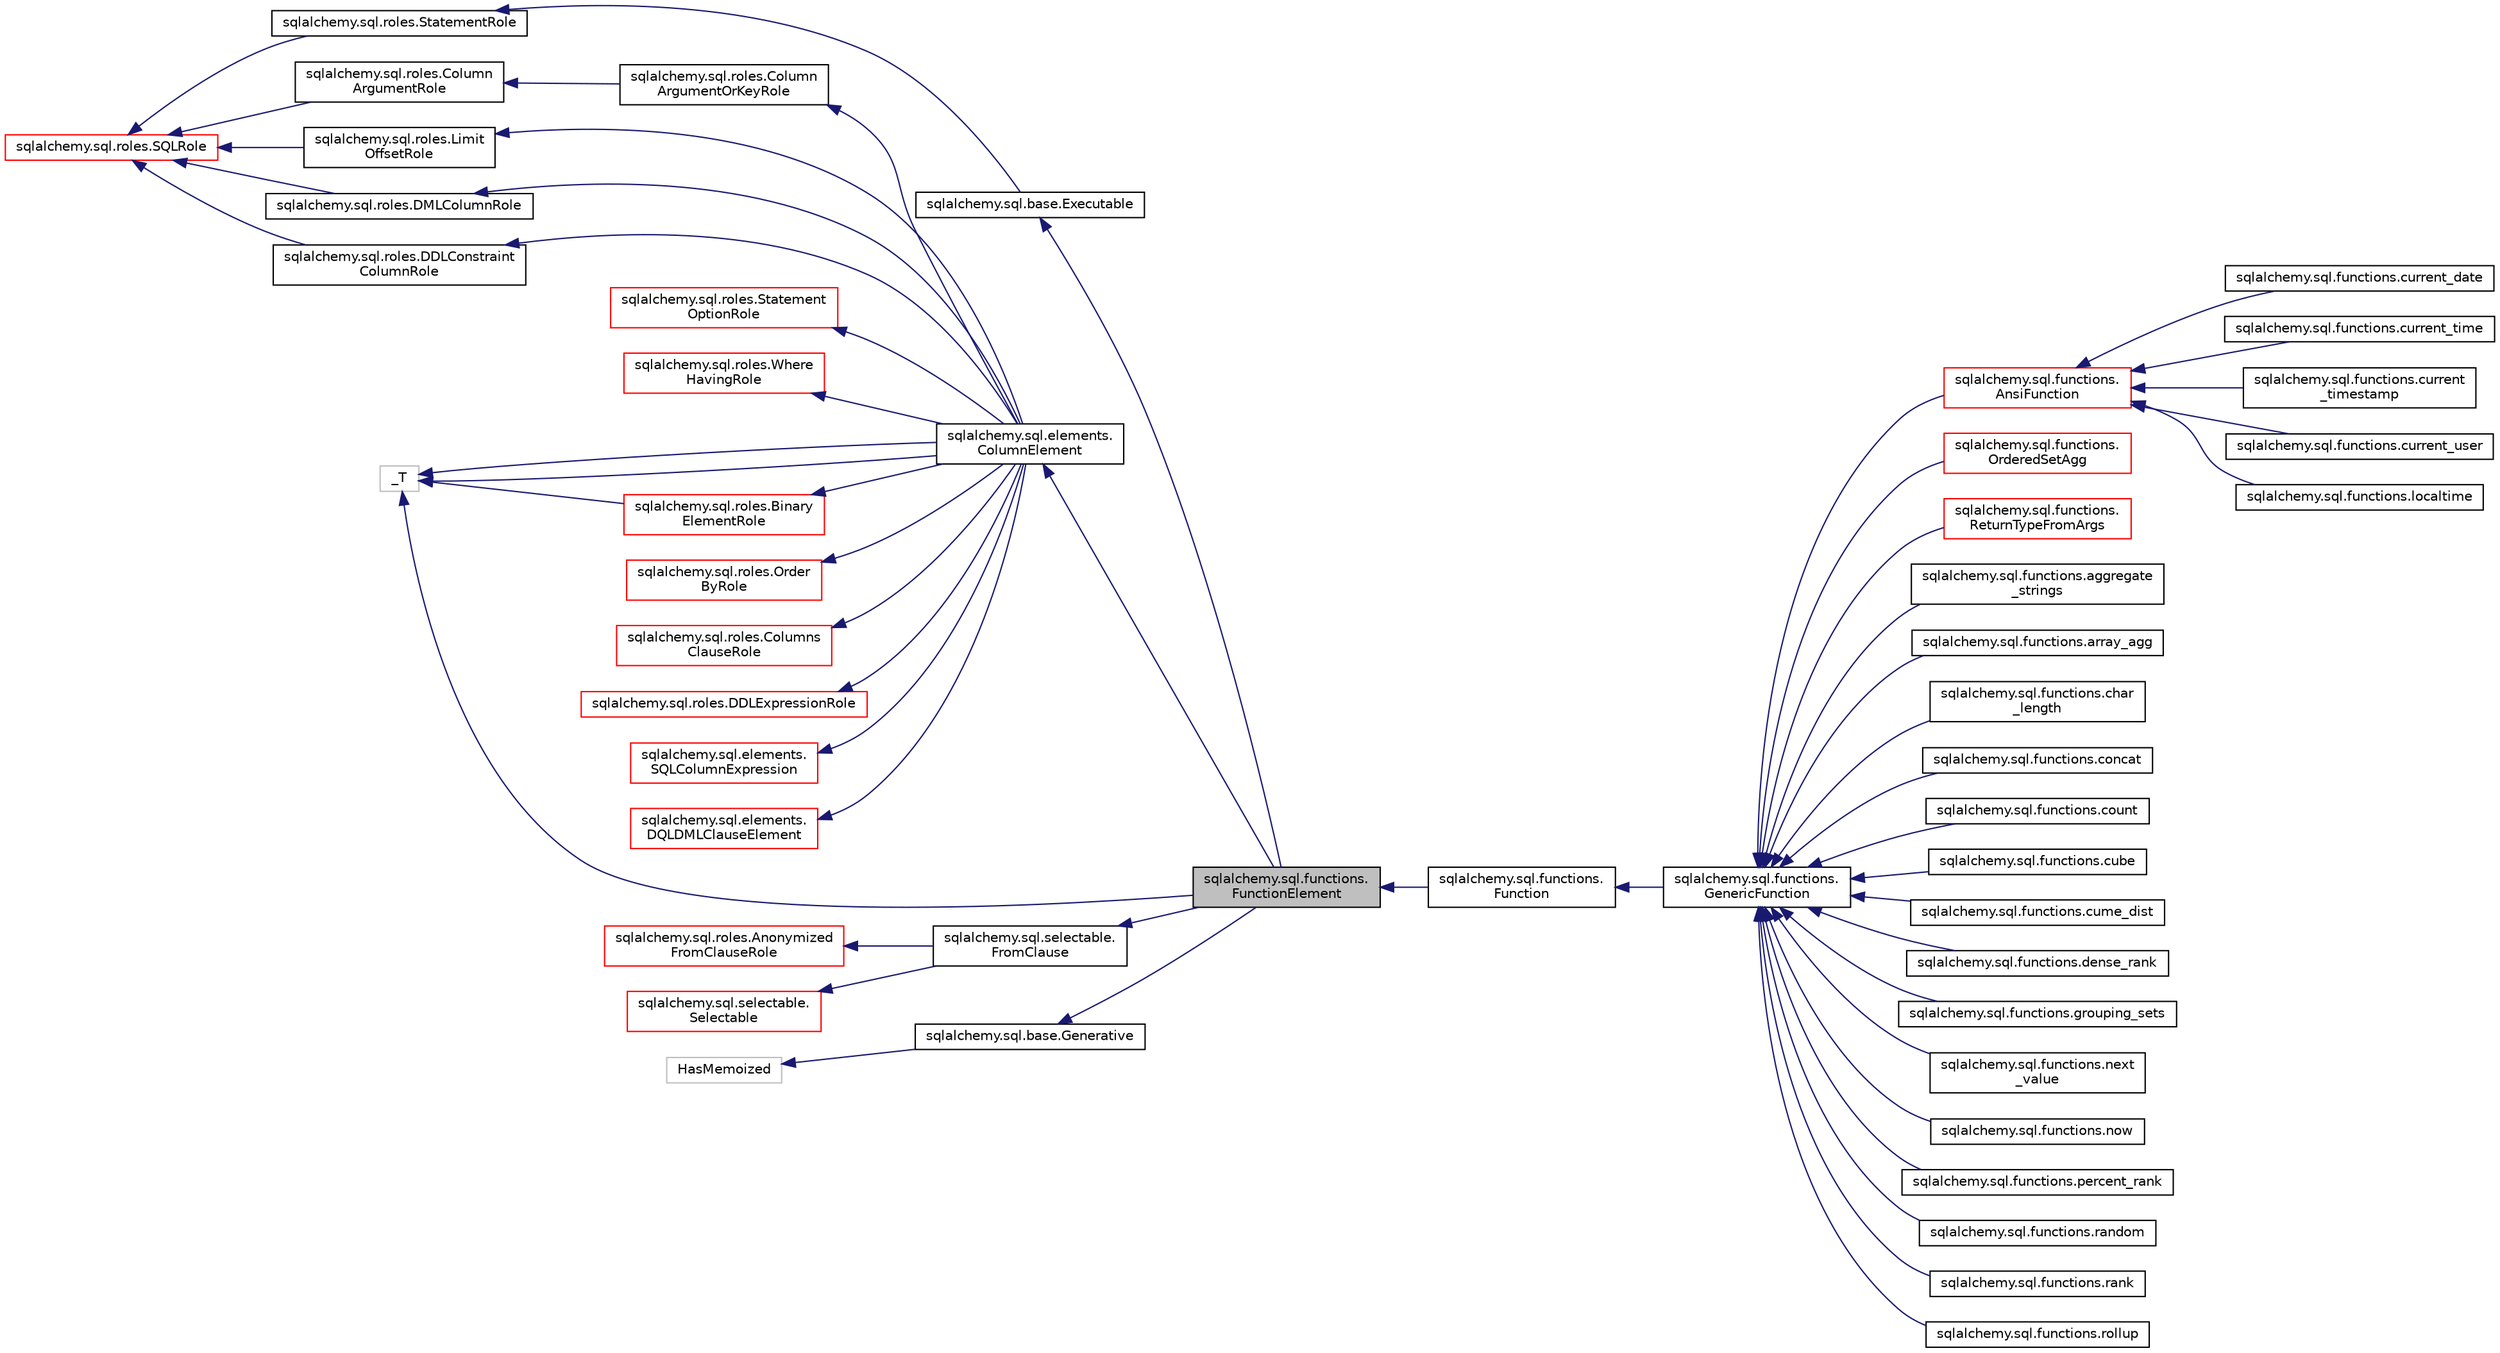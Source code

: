 digraph "sqlalchemy.sql.functions.FunctionElement"
{
 // LATEX_PDF_SIZE
  edge [fontname="Helvetica",fontsize="10",labelfontname="Helvetica",labelfontsize="10"];
  node [fontname="Helvetica",fontsize="10",shape=record];
  rankdir="LR";
  Node1 [label="sqlalchemy.sql.functions.\lFunctionElement",height=0.2,width=0.4,color="black", fillcolor="grey75", style="filled", fontcolor="black",tooltip=" "];
  Node2 -> Node1 [dir="back",color="midnightblue",fontsize="10",style="solid",fontname="Helvetica"];
  Node2 [label="sqlalchemy.sql.base.Executable",height=0.2,width=0.4,color="black", fillcolor="white", style="filled",URL="$classsqlalchemy_1_1sql_1_1base_1_1Executable.html",tooltip=" "];
  Node3 -> Node2 [dir="back",color="midnightblue",fontsize="10",style="solid",fontname="Helvetica"];
  Node3 [label="sqlalchemy.sql.roles.StatementRole",height=0.2,width=0.4,color="black", fillcolor="white", style="filled",URL="$classsqlalchemy_1_1sql_1_1roles_1_1StatementRole.html",tooltip=" "];
  Node4 -> Node3 [dir="back",color="midnightblue",fontsize="10",style="solid",fontname="Helvetica"];
  Node4 [label="sqlalchemy.sql.roles.SQLRole",height=0.2,width=0.4,color="red", fillcolor="white", style="filled",URL="$classsqlalchemy_1_1sql_1_1roles_1_1SQLRole.html",tooltip=" "];
  Node5 -> Node1 [dir="back",color="midnightblue",fontsize="10",style="solid",fontname="Helvetica"];
  Node5 [label="sqlalchemy.sql.elements.\lColumnElement",height=0.2,width=0.4,color="black", fillcolor="white", style="filled",URL="$classsqlalchemy_1_1sql_1_1elements_1_1ColumnElement.html",tooltip=" "];
  Node6 -> Node5 [dir="back",color="midnightblue",fontsize="10",style="solid",fontname="Helvetica"];
  Node6 [label="sqlalchemy.sql.roles.Column\lArgumentOrKeyRole",height=0.2,width=0.4,color="black", fillcolor="white", style="filled",URL="$classsqlalchemy_1_1sql_1_1roles_1_1ColumnArgumentOrKeyRole.html",tooltip=" "];
  Node7 -> Node6 [dir="back",color="midnightblue",fontsize="10",style="solid",fontname="Helvetica"];
  Node7 [label="sqlalchemy.sql.roles.Column\lArgumentRole",height=0.2,width=0.4,color="black", fillcolor="white", style="filled",URL="$classsqlalchemy_1_1sql_1_1roles_1_1ColumnArgumentRole.html",tooltip=" "];
  Node4 -> Node7 [dir="back",color="midnightblue",fontsize="10",style="solid",fontname="Helvetica"];
  Node8 -> Node5 [dir="back",color="midnightblue",fontsize="10",style="solid",fontname="Helvetica"];
  Node8 [label="sqlalchemy.sql.roles.Statement\lOptionRole",height=0.2,width=0.4,color="red", fillcolor="white", style="filled",URL="$classsqlalchemy_1_1sql_1_1roles_1_1StatementOptionRole.html",tooltip=" "];
  Node10 -> Node5 [dir="back",color="midnightblue",fontsize="10",style="solid",fontname="Helvetica"];
  Node10 [label="sqlalchemy.sql.roles.Where\lHavingRole",height=0.2,width=0.4,color="red", fillcolor="white", style="filled",URL="$classsqlalchemy_1_1sql_1_1roles_1_1WhereHavingRole.html",tooltip=" "];
  Node13 -> Node5 [dir="back",color="midnightblue",fontsize="10",style="solid",fontname="Helvetica"];
  Node13 [label="sqlalchemy.sql.roles.Binary\lElementRole",height=0.2,width=0.4,color="red", fillcolor="white", style="filled",URL="$classsqlalchemy_1_1sql_1_1roles_1_1BinaryElementRole.html",tooltip=" "];
  Node18 -> Node13 [dir="back",color="midnightblue",fontsize="10",style="solid",fontname="Helvetica"];
  Node18 [label="_T",height=0.2,width=0.4,color="grey75", fillcolor="white", style="filled",tooltip=" "];
  Node18 -> Node5 [dir="back",color="midnightblue",fontsize="10",style="solid",fontname="Helvetica"];
  Node19 -> Node5 [dir="back",color="midnightblue",fontsize="10",style="solid",fontname="Helvetica"];
  Node19 [label="sqlalchemy.sql.roles.Order\lByRole",height=0.2,width=0.4,color="red", fillcolor="white", style="filled",URL="$classsqlalchemy_1_1sql_1_1roles_1_1OrderByRole.html",tooltip=" "];
  Node22 -> Node5 [dir="back",color="midnightblue",fontsize="10",style="solid",fontname="Helvetica"];
  Node22 [label="sqlalchemy.sql.roles.Columns\lClauseRole",height=0.2,width=0.4,color="red", fillcolor="white", style="filled",URL="$classsqlalchemy_1_1sql_1_1roles_1_1ColumnsClauseRole.html",tooltip=" "];
  Node24 -> Node5 [dir="back",color="midnightblue",fontsize="10",style="solid",fontname="Helvetica"];
  Node24 [label="sqlalchemy.sql.roles.Limit\lOffsetRole",height=0.2,width=0.4,color="black", fillcolor="white", style="filled",URL="$classsqlalchemy_1_1sql_1_1roles_1_1LimitOffsetRole.html",tooltip=" "];
  Node4 -> Node24 [dir="back",color="midnightblue",fontsize="10",style="solid",fontname="Helvetica"];
  Node25 -> Node5 [dir="back",color="midnightblue",fontsize="10",style="solid",fontname="Helvetica"];
  Node25 [label="sqlalchemy.sql.roles.DMLColumnRole",height=0.2,width=0.4,color="black", fillcolor="white", style="filled",URL="$classsqlalchemy_1_1sql_1_1roles_1_1DMLColumnRole.html",tooltip=" "];
  Node4 -> Node25 [dir="back",color="midnightblue",fontsize="10",style="solid",fontname="Helvetica"];
  Node26 -> Node5 [dir="back",color="midnightblue",fontsize="10",style="solid",fontname="Helvetica"];
  Node26 [label="sqlalchemy.sql.roles.DDLConstraint\lColumnRole",height=0.2,width=0.4,color="black", fillcolor="white", style="filled",URL="$classsqlalchemy_1_1sql_1_1roles_1_1DDLConstraintColumnRole.html",tooltip=" "];
  Node4 -> Node26 [dir="back",color="midnightblue",fontsize="10",style="solid",fontname="Helvetica"];
  Node27 -> Node5 [dir="back",color="midnightblue",fontsize="10",style="solid",fontname="Helvetica"];
  Node27 [label="sqlalchemy.sql.roles.DDLExpressionRole",height=0.2,width=0.4,color="red", fillcolor="white", style="filled",URL="$classsqlalchemy_1_1sql_1_1roles_1_1DDLExpressionRole.html",tooltip=" "];
  Node28 -> Node5 [dir="back",color="midnightblue",fontsize="10",style="solid",fontname="Helvetica"];
  Node28 [label="sqlalchemy.sql.elements.\lSQLColumnExpression",height=0.2,width=0.4,color="red", fillcolor="white", style="filled",URL="$classsqlalchemy_1_1sql_1_1elements_1_1SQLColumnExpression.html",tooltip=" "];
  Node18 -> Node5 [dir="back",color="midnightblue",fontsize="10",style="solid",fontname="Helvetica"];
  Node33 -> Node5 [dir="back",color="midnightblue",fontsize="10",style="solid",fontname="Helvetica"];
  Node33 [label="sqlalchemy.sql.elements.\lDQLDMLClauseElement",height=0.2,width=0.4,color="red", fillcolor="white", style="filled",URL="$classsqlalchemy_1_1sql_1_1elements_1_1DQLDMLClauseElement.html",tooltip=" "];
  Node18 -> Node1 [dir="back",color="midnightblue",fontsize="10",style="solid",fontname="Helvetica"];
  Node45 -> Node1 [dir="back",color="midnightblue",fontsize="10",style="solid",fontname="Helvetica"];
  Node45 [label="sqlalchemy.sql.selectable.\lFromClause",height=0.2,width=0.4,color="black", fillcolor="white", style="filled",URL="$classsqlalchemy_1_1sql_1_1selectable_1_1FromClause.html",tooltip=" "];
  Node46 -> Node45 [dir="back",color="midnightblue",fontsize="10",style="solid",fontname="Helvetica"];
  Node46 [label="sqlalchemy.sql.roles.Anonymized\lFromClauseRole",height=0.2,width=0.4,color="red", fillcolor="white", style="filled",URL="$classsqlalchemy_1_1sql_1_1roles_1_1AnonymizedFromClauseRole.html",tooltip=" "];
  Node50 -> Node45 [dir="back",color="midnightblue",fontsize="10",style="solid",fontname="Helvetica"];
  Node50 [label="sqlalchemy.sql.selectable.\lSelectable",height=0.2,width=0.4,color="red", fillcolor="white", style="filled",URL="$classsqlalchemy_1_1sql_1_1selectable_1_1Selectable.html",tooltip=" "];
  Node53 -> Node1 [dir="back",color="midnightblue",fontsize="10",style="solid",fontname="Helvetica"];
  Node53 [label="sqlalchemy.sql.base.Generative",height=0.2,width=0.4,color="black", fillcolor="white", style="filled",URL="$classsqlalchemy_1_1sql_1_1base_1_1Generative.html",tooltip=" "];
  Node42 -> Node53 [dir="back",color="midnightblue",fontsize="10",style="solid",fontname="Helvetica"];
  Node42 [label="HasMemoized",height=0.2,width=0.4,color="grey75", fillcolor="white", style="filled",tooltip=" "];
  Node1 -> Node54 [dir="back",color="midnightblue",fontsize="10",style="solid",fontname="Helvetica"];
  Node54 [label="sqlalchemy.sql.functions.\lFunction",height=0.2,width=0.4,color="black", fillcolor="white", style="filled",URL="$classsqlalchemy_1_1sql_1_1functions_1_1Function.html",tooltip=" "];
  Node54 -> Node55 [dir="back",color="midnightblue",fontsize="10",style="solid",fontname="Helvetica"];
  Node55 [label="sqlalchemy.sql.functions.\lGenericFunction",height=0.2,width=0.4,color="black", fillcolor="white", style="filled",URL="$classsqlalchemy_1_1sql_1_1functions_1_1GenericFunction.html",tooltip=" "];
  Node55 -> Node56 [dir="back",color="midnightblue",fontsize="10",style="solid",fontname="Helvetica"];
  Node56 [label="sqlalchemy.sql.functions.\lAnsiFunction",height=0.2,width=0.4,color="red", fillcolor="white", style="filled",URL="$classsqlalchemy_1_1sql_1_1functions_1_1AnsiFunction.html",tooltip=" "];
  Node56 -> Node57 [dir="back",color="midnightblue",fontsize="10",style="solid",fontname="Helvetica"];
  Node57 [label="sqlalchemy.sql.functions.current_date",height=0.2,width=0.4,color="black", fillcolor="white", style="filled",URL="$classsqlalchemy_1_1sql_1_1functions_1_1current__date.html",tooltip=" "];
  Node56 -> Node58 [dir="back",color="midnightblue",fontsize="10",style="solid",fontname="Helvetica"];
  Node58 [label="sqlalchemy.sql.functions.current_time",height=0.2,width=0.4,color="black", fillcolor="white", style="filled",URL="$classsqlalchemy_1_1sql_1_1functions_1_1current__time.html",tooltip=" "];
  Node56 -> Node59 [dir="back",color="midnightblue",fontsize="10",style="solid",fontname="Helvetica"];
  Node59 [label="sqlalchemy.sql.functions.current\l_timestamp",height=0.2,width=0.4,color="black", fillcolor="white", style="filled",URL="$classsqlalchemy_1_1sql_1_1functions_1_1current__timestamp.html",tooltip=" "];
  Node56 -> Node60 [dir="back",color="midnightblue",fontsize="10",style="solid",fontname="Helvetica"];
  Node60 [label="sqlalchemy.sql.functions.current_user",height=0.2,width=0.4,color="black", fillcolor="white", style="filled",URL="$classsqlalchemy_1_1sql_1_1functions_1_1current__user.html",tooltip=" "];
  Node56 -> Node61 [dir="back",color="midnightblue",fontsize="10",style="solid",fontname="Helvetica"];
  Node61 [label="sqlalchemy.sql.functions.localtime",height=0.2,width=0.4,color="black", fillcolor="white", style="filled",URL="$classsqlalchemy_1_1sql_1_1functions_1_1localtime.html",tooltip=" "];
  Node55 -> Node66 [dir="back",color="midnightblue",fontsize="10",style="solid",fontname="Helvetica"];
  Node66 [label="sqlalchemy.sql.functions.\lOrderedSetAgg",height=0.2,width=0.4,color="red", fillcolor="white", style="filled",URL="$classsqlalchemy_1_1sql_1_1functions_1_1OrderedSetAgg.html",tooltip=" "];
  Node55 -> Node70 [dir="back",color="midnightblue",fontsize="10",style="solid",fontname="Helvetica"];
  Node70 [label="sqlalchemy.sql.functions.\lReturnTypeFromArgs",height=0.2,width=0.4,color="red", fillcolor="white", style="filled",URL="$classsqlalchemy_1_1sql_1_1functions_1_1ReturnTypeFromArgs.html",tooltip=" "];
  Node55 -> Node75 [dir="back",color="midnightblue",fontsize="10",style="solid",fontname="Helvetica"];
  Node75 [label="sqlalchemy.sql.functions.aggregate\l_strings",height=0.2,width=0.4,color="black", fillcolor="white", style="filled",URL="$classsqlalchemy_1_1sql_1_1functions_1_1aggregate__strings.html",tooltip=" "];
  Node55 -> Node76 [dir="back",color="midnightblue",fontsize="10",style="solid",fontname="Helvetica"];
  Node76 [label="sqlalchemy.sql.functions.array_agg",height=0.2,width=0.4,color="black", fillcolor="white", style="filled",URL="$classsqlalchemy_1_1sql_1_1functions_1_1array__agg.html",tooltip=" "];
  Node55 -> Node77 [dir="back",color="midnightblue",fontsize="10",style="solid",fontname="Helvetica"];
  Node77 [label="sqlalchemy.sql.functions.char\l_length",height=0.2,width=0.4,color="black", fillcolor="white", style="filled",URL="$classsqlalchemy_1_1sql_1_1functions_1_1char__length.html",tooltip=" "];
  Node55 -> Node78 [dir="back",color="midnightblue",fontsize="10",style="solid",fontname="Helvetica"];
  Node78 [label="sqlalchemy.sql.functions.concat",height=0.2,width=0.4,color="black", fillcolor="white", style="filled",URL="$classsqlalchemy_1_1sql_1_1functions_1_1concat.html",tooltip=" "];
  Node55 -> Node79 [dir="back",color="midnightblue",fontsize="10",style="solid",fontname="Helvetica"];
  Node79 [label="sqlalchemy.sql.functions.count",height=0.2,width=0.4,color="black", fillcolor="white", style="filled",URL="$classsqlalchemy_1_1sql_1_1functions_1_1count.html",tooltip=" "];
  Node55 -> Node80 [dir="back",color="midnightblue",fontsize="10",style="solid",fontname="Helvetica"];
  Node80 [label="sqlalchemy.sql.functions.cube",height=0.2,width=0.4,color="black", fillcolor="white", style="filled",URL="$classsqlalchemy_1_1sql_1_1functions_1_1cube.html",tooltip=" "];
  Node55 -> Node81 [dir="back",color="midnightblue",fontsize="10",style="solid",fontname="Helvetica"];
  Node81 [label="sqlalchemy.sql.functions.cume_dist",height=0.2,width=0.4,color="black", fillcolor="white", style="filled",URL="$classsqlalchemy_1_1sql_1_1functions_1_1cume__dist.html",tooltip=" "];
  Node55 -> Node82 [dir="back",color="midnightblue",fontsize="10",style="solid",fontname="Helvetica"];
  Node82 [label="sqlalchemy.sql.functions.dense_rank",height=0.2,width=0.4,color="black", fillcolor="white", style="filled",URL="$classsqlalchemy_1_1sql_1_1functions_1_1dense__rank.html",tooltip=" "];
  Node55 -> Node83 [dir="back",color="midnightblue",fontsize="10",style="solid",fontname="Helvetica"];
  Node83 [label="sqlalchemy.sql.functions.grouping_sets",height=0.2,width=0.4,color="black", fillcolor="white", style="filled",URL="$classsqlalchemy_1_1sql_1_1functions_1_1grouping__sets.html",tooltip=" "];
  Node55 -> Node84 [dir="back",color="midnightblue",fontsize="10",style="solid",fontname="Helvetica"];
  Node84 [label="sqlalchemy.sql.functions.next\l_value",height=0.2,width=0.4,color="black", fillcolor="white", style="filled",URL="$classsqlalchemy_1_1sql_1_1functions_1_1next__value.html",tooltip=" "];
  Node55 -> Node85 [dir="back",color="midnightblue",fontsize="10",style="solid",fontname="Helvetica"];
  Node85 [label="sqlalchemy.sql.functions.now",height=0.2,width=0.4,color="black", fillcolor="white", style="filled",URL="$classsqlalchemy_1_1sql_1_1functions_1_1now.html",tooltip=" "];
  Node55 -> Node86 [dir="back",color="midnightblue",fontsize="10",style="solid",fontname="Helvetica"];
  Node86 [label="sqlalchemy.sql.functions.percent_rank",height=0.2,width=0.4,color="black", fillcolor="white", style="filled",URL="$classsqlalchemy_1_1sql_1_1functions_1_1percent__rank.html",tooltip=" "];
  Node55 -> Node87 [dir="back",color="midnightblue",fontsize="10",style="solid",fontname="Helvetica"];
  Node87 [label="sqlalchemy.sql.functions.random",height=0.2,width=0.4,color="black", fillcolor="white", style="filled",URL="$classsqlalchemy_1_1sql_1_1functions_1_1random.html",tooltip=" "];
  Node55 -> Node88 [dir="back",color="midnightblue",fontsize="10",style="solid",fontname="Helvetica"];
  Node88 [label="sqlalchemy.sql.functions.rank",height=0.2,width=0.4,color="black", fillcolor="white", style="filled",URL="$classsqlalchemy_1_1sql_1_1functions_1_1rank.html",tooltip=" "];
  Node55 -> Node89 [dir="back",color="midnightblue",fontsize="10",style="solid",fontname="Helvetica"];
  Node89 [label="sqlalchemy.sql.functions.rollup",height=0.2,width=0.4,color="black", fillcolor="white", style="filled",URL="$classsqlalchemy_1_1sql_1_1functions_1_1rollup.html",tooltip=" "];
}
